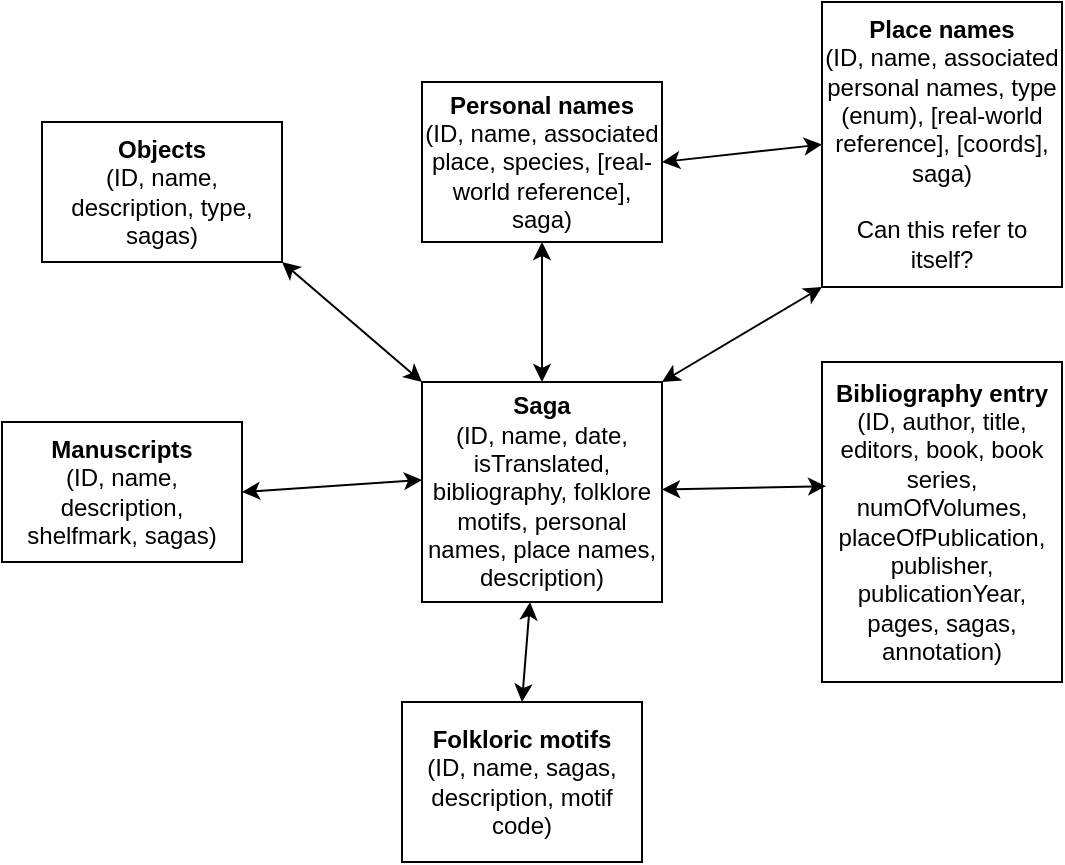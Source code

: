 <mxfile version="24.4.9" type="github">
  <diagram name="Page-1" id="P_dA7a-iiXR9jgt8RYUX">
    <mxGraphModel dx="954" dy="497" grid="1" gridSize="10" guides="1" tooltips="1" connect="1" arrows="1" fold="1" page="1" pageScale="1" pageWidth="827" pageHeight="1169" math="0" shadow="0">
      <root>
        <mxCell id="0" />
        <mxCell id="1" parent="0" />
        <mxCell id="PnOTvo7oNyj5YefDkuB5-2" value="&lt;div&gt;&lt;b&gt;Bibliography entry&lt;br&gt;&lt;/b&gt;&lt;/div&gt;&lt;div&gt;(ID, author, title, editors, book, book series, numOfVolumes, placeOfPublication, publisher, publicationYear, pages, sagas, annotation)&lt;br&gt;&lt;/div&gt;" style="rounded=0;whiteSpace=wrap;html=1;" parent="1" vertex="1">
          <mxGeometry x="480" y="290" width="120" height="160" as="geometry" />
        </mxCell>
        <mxCell id="PnOTvo7oNyj5YefDkuB5-3" value="&lt;div&gt;&lt;b&gt;Saga&lt;/b&gt;&lt;/div&gt;&lt;div&gt;(ID, name, date, isTranslated, bibliography, folklore motifs, personal names, place names, description)&lt;br&gt;&lt;/div&gt;" style="rounded=0;whiteSpace=wrap;html=1;" parent="1" vertex="1">
          <mxGeometry x="280" y="300" width="120" height="110" as="geometry" />
        </mxCell>
        <mxCell id="PnOTvo7oNyj5YefDkuB5-4" value="" style="endArrow=classic;startArrow=classic;html=1;rounded=0;entryX=0.017;entryY=0.388;entryDx=0;entryDy=0;entryPerimeter=0;" parent="1" source="PnOTvo7oNyj5YefDkuB5-3" target="PnOTvo7oNyj5YefDkuB5-2" edge="1">
          <mxGeometry width="50" height="50" relative="1" as="geometry">
            <mxPoint x="530" y="340" as="sourcePoint" />
            <mxPoint x="490" y="260" as="targetPoint" />
          </mxGeometry>
        </mxCell>
        <mxCell id="PnOTvo7oNyj5YefDkuB5-5" value="&lt;div&gt;&lt;b&gt;Folkloric motifs&lt;/b&gt;&lt;/div&gt;&lt;div&gt;(ID, name, sagas, description, motif code)&lt;br&gt;&lt;/div&gt;" style="rounded=0;whiteSpace=wrap;html=1;" parent="1" vertex="1">
          <mxGeometry x="270" y="460" width="120" height="80" as="geometry" />
        </mxCell>
        <mxCell id="PnOTvo7oNyj5YefDkuB5-6" value="" style="endArrow=classic;startArrow=classic;html=1;rounded=0;exitX=0.5;exitY=0;exitDx=0;exitDy=0;entryX=0.45;entryY=1;entryDx=0;entryDy=0;entryPerimeter=0;" parent="1" source="PnOTvo7oNyj5YefDkuB5-5" target="PnOTvo7oNyj5YefDkuB5-3" edge="1">
          <mxGeometry width="50" height="50" relative="1" as="geometry">
            <mxPoint x="530" y="340" as="sourcePoint" />
            <mxPoint x="580" y="290" as="targetPoint" />
          </mxGeometry>
        </mxCell>
        <mxCell id="PnOTvo7oNyj5YefDkuB5-7" value="&lt;div&gt;&lt;b&gt;Personal names &lt;br&gt;&lt;/b&gt;&lt;/div&gt;&lt;div&gt;(ID, name, associated place, species, [real-world reference], saga)&lt;br&gt;&lt;/div&gt;" style="rounded=0;whiteSpace=wrap;html=1;" parent="1" vertex="1">
          <mxGeometry x="280" y="150" width="120" height="80" as="geometry" />
        </mxCell>
        <mxCell id="PnOTvo7oNyj5YefDkuB5-8" value="" style="endArrow=classic;startArrow=classic;html=1;rounded=0;entryX=0.5;entryY=1;entryDx=0;entryDy=0;exitX=0.5;exitY=0;exitDx=0;exitDy=0;" parent="1" source="PnOTvo7oNyj5YefDkuB5-3" target="PnOTvo7oNyj5YefDkuB5-7" edge="1">
          <mxGeometry width="50" height="50" relative="1" as="geometry">
            <mxPoint x="520" y="400" as="sourcePoint" />
            <mxPoint x="570" y="350" as="targetPoint" />
          </mxGeometry>
        </mxCell>
        <mxCell id="PnOTvo7oNyj5YefDkuB5-9" value="&lt;div&gt;&lt;b&gt;Place names&lt;/b&gt;&lt;/div&gt;&lt;div&gt;(ID, name, associated personal names, type (enum), [real-world reference], [coords], saga)&lt;/div&gt;&lt;div&gt;&lt;br&gt;&lt;/div&gt;&lt;div&gt;Can this refer to itself?&lt;br&gt;&lt;/div&gt;" style="rounded=0;whiteSpace=wrap;html=1;" parent="1" vertex="1">
          <mxGeometry x="480" y="110" width="120" height="142.5" as="geometry" />
        </mxCell>
        <mxCell id="PnOTvo7oNyj5YefDkuB5-10" value="" style="endArrow=classic;startArrow=classic;html=1;rounded=0;entryX=0;entryY=0.5;entryDx=0;entryDy=0;exitX=1;exitY=0.5;exitDx=0;exitDy=0;" parent="1" source="PnOTvo7oNyj5YefDkuB5-7" target="PnOTvo7oNyj5YefDkuB5-9" edge="1">
          <mxGeometry width="50" height="50" relative="1" as="geometry">
            <mxPoint x="520" y="400" as="sourcePoint" />
            <mxPoint x="570" y="350" as="targetPoint" />
          </mxGeometry>
        </mxCell>
        <mxCell id="PnOTvo7oNyj5YefDkuB5-11" value="" style="endArrow=classic;startArrow=classic;html=1;rounded=0;entryX=0;entryY=1;entryDx=0;entryDy=0;exitX=1;exitY=0;exitDx=0;exitDy=0;" parent="1" source="PnOTvo7oNyj5YefDkuB5-3" target="PnOTvo7oNyj5YefDkuB5-9" edge="1">
          <mxGeometry width="50" height="50" relative="1" as="geometry">
            <mxPoint x="520" y="400" as="sourcePoint" />
            <mxPoint x="570" y="350" as="targetPoint" />
          </mxGeometry>
        </mxCell>
        <mxCell id="qojtPha7VB8KhZNGRFiS-1" value="&lt;div&gt;&lt;b&gt;Manuscripts&lt;/b&gt;&lt;/div&gt;&lt;div&gt;(ID, name, description, shelfmark, sagas)&lt;br&gt;&lt;/div&gt;" style="rounded=0;whiteSpace=wrap;html=1;" vertex="1" parent="1">
          <mxGeometry x="70" y="320" width="120" height="70" as="geometry" />
        </mxCell>
        <mxCell id="qojtPha7VB8KhZNGRFiS-2" value="" style="endArrow=classic;startArrow=classic;html=1;rounded=0;exitX=1;exitY=0.5;exitDx=0;exitDy=0;entryX=0;entryY=0.445;entryDx=0;entryDy=0;entryPerimeter=0;" edge="1" parent="1" source="qojtPha7VB8KhZNGRFiS-1" target="PnOTvo7oNyj5YefDkuB5-3">
          <mxGeometry width="50" height="50" relative="1" as="geometry">
            <mxPoint x="260" y="280" as="sourcePoint" />
            <mxPoint x="310" y="230" as="targetPoint" />
          </mxGeometry>
        </mxCell>
        <mxCell id="qojtPha7VB8KhZNGRFiS-5" value="&lt;div&gt;&lt;b&gt;Objects&lt;/b&gt;&lt;/div&gt;&lt;div&gt;(ID, name, description, type, sagas)&lt;br&gt;&lt;/div&gt;" style="rounded=0;whiteSpace=wrap;html=1;" vertex="1" parent="1">
          <mxGeometry x="90" y="170" width="120" height="70" as="geometry" />
        </mxCell>
        <mxCell id="qojtPha7VB8KhZNGRFiS-6" value="" style="endArrow=classic;startArrow=classic;html=1;rounded=0;entryX=1;entryY=1;entryDx=0;entryDy=0;exitX=0;exitY=0;exitDx=0;exitDy=0;" edge="1" parent="1" source="PnOTvo7oNyj5YefDkuB5-3" target="qojtPha7VB8KhZNGRFiS-5">
          <mxGeometry width="50" height="50" relative="1" as="geometry">
            <mxPoint x="260" y="330" as="sourcePoint" />
            <mxPoint x="310" y="280" as="targetPoint" />
          </mxGeometry>
        </mxCell>
      </root>
    </mxGraphModel>
  </diagram>
</mxfile>
